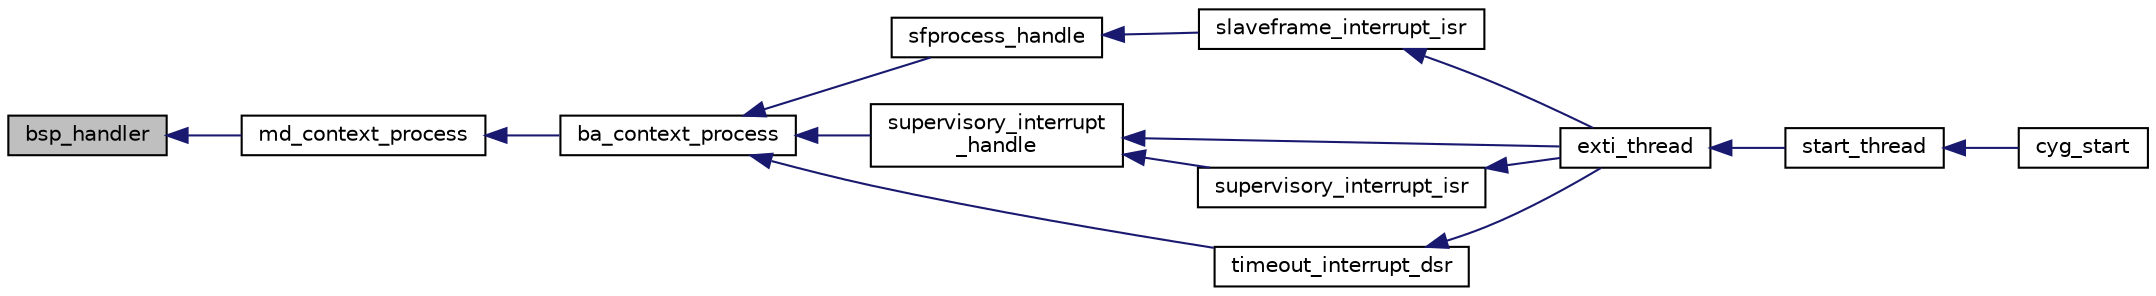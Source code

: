 digraph "bsp_handler"
{
  edge [fontname="Helvetica",fontsize="10",labelfontname="Helvetica",labelfontsize="10"];
  node [fontname="Helvetica",fontsize="10",shape=record];
  rankdir="LR";
  Node1 [label="bsp_handler",height=0.2,width=0.4,color="black", fillcolor="grey75", style="filled" fontcolor="black"];
  Node1 -> Node2 [dir="back",color="midnightblue",fontsize="10",style="solid",fontname="Helvetica"];
  Node2 [label="md_context_process",height=0.2,width=0.4,color="black", fillcolor="white", style="filled",URL="$ba_8h.html#a124c552540ce823cd468a10910e4243a"];
  Node2 -> Node3 [dir="back",color="midnightblue",fontsize="10",style="solid",fontname="Helvetica"];
  Node3 [label="ba_context_process",height=0.2,width=0.4,color="black", fillcolor="white", style="filled",URL="$intr_8h.html#ab7de23243adc9054422cb861faa57751"];
  Node3 -> Node4 [dir="back",color="midnightblue",fontsize="10",style="solid",fontname="Helvetica"];
  Node4 [label="sfprocess_handle",height=0.2,width=0.4,color="black", fillcolor="white", style="filled",URL="$intr_8h.html#ad5e256e7a554789732563483e1b12ebf"];
  Node4 -> Node5 [dir="back",color="midnightblue",fontsize="10",style="solid",fontname="Helvetica"];
  Node5 [label="slaveframe_interrupt_isr",height=0.2,width=0.4,color="black", fillcolor="white", style="filled",URL="$intr_8h.html#a2063af322dfa54ca2cdc14522c79a89a"];
  Node5 -> Node6 [dir="back",color="midnightblue",fontsize="10",style="solid",fontname="Helvetica"];
  Node6 [label="exti_thread",height=0.2,width=0.4,color="black", fillcolor="white", style="filled",URL="$main_8h.html#ab258d7e522013e1c90ecd1f5533c652b"];
  Node6 -> Node7 [dir="back",color="midnightblue",fontsize="10",style="solid",fontname="Helvetica"];
  Node7 [label="start_thread",height=0.2,width=0.4,color="black", fillcolor="white", style="filled",URL="$main_8h.html#aca8521e252bce29709dc6950c0ed9f5a"];
  Node7 -> Node8 [dir="back",color="midnightblue",fontsize="10",style="solid",fontname="Helvetica"];
  Node8 [label="cyg_start",height=0.2,width=0.4,color="black", fillcolor="white", style="filled",URL="$main_8h.html#a609ae72f6fd7f833796fd46c7e6cbcd1"];
  Node3 -> Node9 [dir="back",color="midnightblue",fontsize="10",style="solid",fontname="Helvetica"];
  Node9 [label="supervisory_interrupt\l_handle",height=0.2,width=0.4,color="black", fillcolor="white", style="filled",URL="$intr_8h.html#ae7e3dad68fd89b9bdf1418229460ae71"];
  Node9 -> Node6 [dir="back",color="midnightblue",fontsize="10",style="solid",fontname="Helvetica"];
  Node9 -> Node10 [dir="back",color="midnightblue",fontsize="10",style="solid",fontname="Helvetica"];
  Node10 [label="supervisory_interrupt_isr",height=0.2,width=0.4,color="black", fillcolor="white", style="filled",URL="$intr_8h.html#a3c04a717c9a14bbc7bee8116752c3cb4"];
  Node10 -> Node6 [dir="back",color="midnightblue",fontsize="10",style="solid",fontname="Helvetica"];
  Node3 -> Node11 [dir="back",color="midnightblue",fontsize="10",style="solid",fontname="Helvetica"];
  Node11 [label="timeout_interrupt_dsr",height=0.2,width=0.4,color="black", fillcolor="white", style="filled",URL="$intr_8h.html#a6f406ab9b036c3961afa8d4231cb39b9"];
  Node11 -> Node6 [dir="back",color="midnightblue",fontsize="10",style="solid",fontname="Helvetica"];
}
